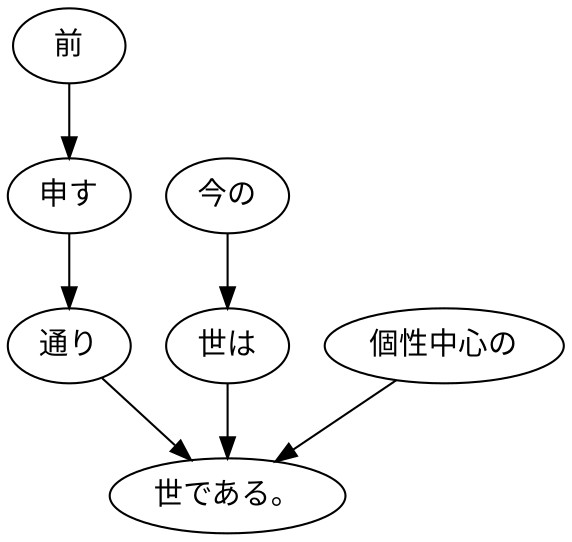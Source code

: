 digraph graph8738 {
	node0 [label="前"];
	node1 [label="申す"];
	node2 [label="通り"];
	node3 [label="今の"];
	node4 [label="世は"];
	node5 [label="個性中心の"];
	node6 [label="世である。"];
	node0 -> node1;
	node1 -> node2;
	node2 -> node6;
	node3 -> node4;
	node4 -> node6;
	node5 -> node6;
}
